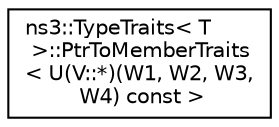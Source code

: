 digraph "Graphical Class Hierarchy"
{
 // LATEX_PDF_SIZE
  edge [fontname="Helvetica",fontsize="10",labelfontname="Helvetica",labelfontsize="10"];
  node [fontname="Helvetica",fontsize="10",shape=record];
  rankdir="LR";
  Node0 [label="ns3::TypeTraits\< T\l \>::PtrToMemberTraits\l\< U(V::*)(W1, W2, W3,\l W4) const \>",height=0.2,width=0.4,color="black", fillcolor="white", style="filled",URL="$structns3_1_1_type_traits_1_1_ptr_to_member_traits_3_01_u_07_v_1_1_5_08_07_w1_00_01_w2_00_01_w3_00_01_w4_08_01const_01_4.html",tooltip="Pointer to const member function."];
}
